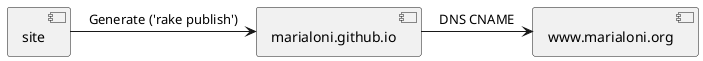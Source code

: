 @startuml
component site
component marialoni.github.io
component www.marialoni.org

site -> marialoni.github.io : Generate ('rake publish')
marialoni.github.io -> www.marialoni.org : DNS CNAME
@enduml
